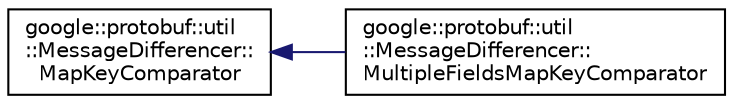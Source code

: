 digraph "类继承关系图"
{
 // LATEX_PDF_SIZE
  edge [fontname="Helvetica",fontsize="10",labelfontname="Helvetica",labelfontsize="10"];
  node [fontname="Helvetica",fontsize="10",shape=record];
  rankdir="LR";
  Node0 [label="google::protobuf::util\l::MessageDifferencer::\lMapKeyComparator",height=0.2,width=0.4,color="black", fillcolor="white", style="filled",URL="$classgoogle_1_1protobuf_1_1util_1_1MessageDifferencer_1_1MapKeyComparator.html",tooltip=" "];
  Node0 -> Node1 [dir="back",color="midnightblue",fontsize="10",style="solid",fontname="Helvetica"];
  Node1 [label="google::protobuf::util\l::MessageDifferencer::\lMultipleFieldsMapKeyComparator",height=0.2,width=0.4,color="black", fillcolor="white", style="filled",URL="$classgoogle_1_1protobuf_1_1util_1_1MessageDifferencer_1_1MultipleFieldsMapKeyComparator.html",tooltip=" "];
}
